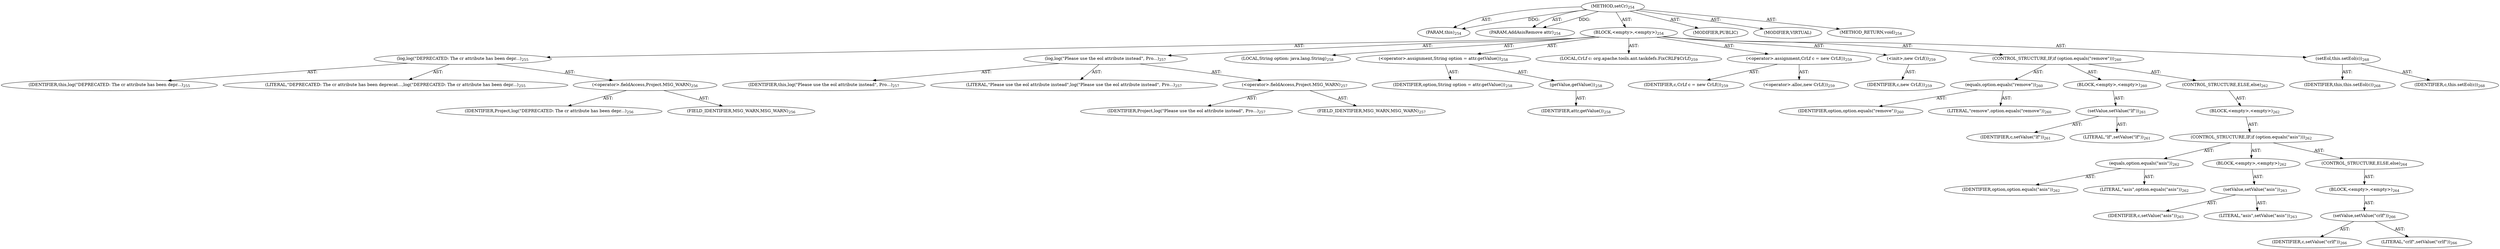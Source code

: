 digraph "setCr" {  
"111669149701" [label = <(METHOD,setCr)<SUB>254</SUB>> ]
"115964116995" [label = <(PARAM,this)<SUB>254</SUB>> ]
"115964117019" [label = <(PARAM,AddAsisRemove attr)<SUB>254</SUB>> ]
"25769803791" [label = <(BLOCK,&lt;empty&gt;,&lt;empty&gt;)<SUB>254</SUB>> ]
"30064771157" [label = <(log,log(&quot;DEPRECATED: The cr attribute has been depr...)<SUB>255</SUB>> ]
"68719476739" [label = <(IDENTIFIER,this,log(&quot;DEPRECATED: The cr attribute has been depr...)<SUB>255</SUB>> ]
"90194313236" [label = <(LITERAL,&quot;DEPRECATED: The cr attribute has been deprecat...,log(&quot;DEPRECATED: The cr attribute has been depr...)<SUB>255</SUB>> ]
"30064771158" [label = <(&lt;operator&gt;.fieldAccess,Project.MSG_WARN)<SUB>256</SUB>> ]
"68719476816" [label = <(IDENTIFIER,Project,log(&quot;DEPRECATED: The cr attribute has been depr...)<SUB>256</SUB>> ]
"55834574889" [label = <(FIELD_IDENTIFIER,MSG_WARN,MSG_WARN)<SUB>256</SUB>> ]
"30064771159" [label = <(log,log(&quot;Please use the eol attribute instead&quot;, Pro...)<SUB>257</SUB>> ]
"68719476740" [label = <(IDENTIFIER,this,log(&quot;Please use the eol attribute instead&quot;, Pro...)<SUB>257</SUB>> ]
"90194313237" [label = <(LITERAL,&quot;Please use the eol attribute instead&quot;,log(&quot;Please use the eol attribute instead&quot;, Pro...)<SUB>257</SUB>> ]
"30064771160" [label = <(&lt;operator&gt;.fieldAccess,Project.MSG_WARN)<SUB>257</SUB>> ]
"68719476817" [label = <(IDENTIFIER,Project,log(&quot;Please use the eol attribute instead&quot;, Pro...)<SUB>257</SUB>> ]
"55834574890" [label = <(FIELD_IDENTIFIER,MSG_WARN,MSG_WARN)<SUB>257</SUB>> ]
"94489280513" [label = <(LOCAL,String option: java.lang.String)<SUB>258</SUB>> ]
"30064771161" [label = <(&lt;operator&gt;.assignment,String option = attr.getValue())<SUB>258</SUB>> ]
"68719476818" [label = <(IDENTIFIER,option,String option = attr.getValue())<SUB>258</SUB>> ]
"30064771162" [label = <(getValue,getValue())<SUB>258</SUB>> ]
"68719476819" [label = <(IDENTIFIER,attr,getValue())<SUB>258</SUB>> ]
"94489280514" [label = <(LOCAL,CrLf c: org.apache.tools.ant.taskdefs.FixCRLF$CrLf)<SUB>259</SUB>> ]
"30064771163" [label = <(&lt;operator&gt;.assignment,CrLf c = new CrLf())<SUB>259</SUB>> ]
"68719476820" [label = <(IDENTIFIER,c,CrLf c = new CrLf())<SUB>259</SUB>> ]
"30064771164" [label = <(&lt;operator&gt;.alloc,new CrLf())<SUB>259</SUB>> ]
"30064771165" [label = <(&lt;init&gt;,new CrLf())<SUB>259</SUB>> ]
"68719476821" [label = <(IDENTIFIER,c,new CrLf())<SUB>259</SUB>> ]
"47244640266" [label = <(CONTROL_STRUCTURE,IF,if (option.equals(&quot;remove&quot;)))<SUB>260</SUB>> ]
"30064771166" [label = <(equals,option.equals(&quot;remove&quot;))<SUB>260</SUB>> ]
"68719476822" [label = <(IDENTIFIER,option,option.equals(&quot;remove&quot;))<SUB>260</SUB>> ]
"90194313238" [label = <(LITERAL,&quot;remove&quot;,option.equals(&quot;remove&quot;))<SUB>260</SUB>> ]
"25769803792" [label = <(BLOCK,&lt;empty&gt;,&lt;empty&gt;)<SUB>260</SUB>> ]
"30064771167" [label = <(setValue,setValue(&quot;lf&quot;))<SUB>261</SUB>> ]
"68719476823" [label = <(IDENTIFIER,c,setValue(&quot;lf&quot;))<SUB>261</SUB>> ]
"90194313239" [label = <(LITERAL,&quot;lf&quot;,setValue(&quot;lf&quot;))<SUB>261</SUB>> ]
"47244640267" [label = <(CONTROL_STRUCTURE,ELSE,else)<SUB>262</SUB>> ]
"25769803793" [label = <(BLOCK,&lt;empty&gt;,&lt;empty&gt;)<SUB>262</SUB>> ]
"47244640268" [label = <(CONTROL_STRUCTURE,IF,if (option.equals(&quot;asis&quot;)))<SUB>262</SUB>> ]
"30064771168" [label = <(equals,option.equals(&quot;asis&quot;))<SUB>262</SUB>> ]
"68719476824" [label = <(IDENTIFIER,option,option.equals(&quot;asis&quot;))<SUB>262</SUB>> ]
"90194313240" [label = <(LITERAL,&quot;asis&quot;,option.equals(&quot;asis&quot;))<SUB>262</SUB>> ]
"25769803794" [label = <(BLOCK,&lt;empty&gt;,&lt;empty&gt;)<SUB>262</SUB>> ]
"30064771169" [label = <(setValue,setValue(&quot;asis&quot;))<SUB>263</SUB>> ]
"68719476825" [label = <(IDENTIFIER,c,setValue(&quot;asis&quot;))<SUB>263</SUB>> ]
"90194313241" [label = <(LITERAL,&quot;asis&quot;,setValue(&quot;asis&quot;))<SUB>263</SUB>> ]
"47244640269" [label = <(CONTROL_STRUCTURE,ELSE,else)<SUB>264</SUB>> ]
"25769803795" [label = <(BLOCK,&lt;empty&gt;,&lt;empty&gt;)<SUB>264</SUB>> ]
"30064771170" [label = <(setValue,setValue(&quot;crlf&quot;))<SUB>266</SUB>> ]
"68719476826" [label = <(IDENTIFIER,c,setValue(&quot;crlf&quot;))<SUB>266</SUB>> ]
"90194313242" [label = <(LITERAL,&quot;crlf&quot;,setValue(&quot;crlf&quot;))<SUB>266</SUB>> ]
"30064771171" [label = <(setEol,this.setEol(c))<SUB>268</SUB>> ]
"68719476741" [label = <(IDENTIFIER,this,this.setEol(c))<SUB>268</SUB>> ]
"68719476827" [label = <(IDENTIFIER,c,this.setEol(c))<SUB>268</SUB>> ]
"133143986235" [label = <(MODIFIER,PUBLIC)> ]
"133143986236" [label = <(MODIFIER,VIRTUAL)> ]
"128849018885" [label = <(METHOD_RETURN,void)<SUB>254</SUB>> ]
  "111669149701" -> "115964116995"  [ label = "AST: "] 
  "111669149701" -> "115964117019"  [ label = "AST: "] 
  "111669149701" -> "25769803791"  [ label = "AST: "] 
  "111669149701" -> "133143986235"  [ label = "AST: "] 
  "111669149701" -> "133143986236"  [ label = "AST: "] 
  "111669149701" -> "128849018885"  [ label = "AST: "] 
  "25769803791" -> "30064771157"  [ label = "AST: "] 
  "25769803791" -> "30064771159"  [ label = "AST: "] 
  "25769803791" -> "94489280513"  [ label = "AST: "] 
  "25769803791" -> "30064771161"  [ label = "AST: "] 
  "25769803791" -> "94489280514"  [ label = "AST: "] 
  "25769803791" -> "30064771163"  [ label = "AST: "] 
  "25769803791" -> "30064771165"  [ label = "AST: "] 
  "25769803791" -> "47244640266"  [ label = "AST: "] 
  "25769803791" -> "30064771171"  [ label = "AST: "] 
  "30064771157" -> "68719476739"  [ label = "AST: "] 
  "30064771157" -> "90194313236"  [ label = "AST: "] 
  "30064771157" -> "30064771158"  [ label = "AST: "] 
  "30064771158" -> "68719476816"  [ label = "AST: "] 
  "30064771158" -> "55834574889"  [ label = "AST: "] 
  "30064771159" -> "68719476740"  [ label = "AST: "] 
  "30064771159" -> "90194313237"  [ label = "AST: "] 
  "30064771159" -> "30064771160"  [ label = "AST: "] 
  "30064771160" -> "68719476817"  [ label = "AST: "] 
  "30064771160" -> "55834574890"  [ label = "AST: "] 
  "30064771161" -> "68719476818"  [ label = "AST: "] 
  "30064771161" -> "30064771162"  [ label = "AST: "] 
  "30064771162" -> "68719476819"  [ label = "AST: "] 
  "30064771163" -> "68719476820"  [ label = "AST: "] 
  "30064771163" -> "30064771164"  [ label = "AST: "] 
  "30064771165" -> "68719476821"  [ label = "AST: "] 
  "47244640266" -> "30064771166"  [ label = "AST: "] 
  "47244640266" -> "25769803792"  [ label = "AST: "] 
  "47244640266" -> "47244640267"  [ label = "AST: "] 
  "30064771166" -> "68719476822"  [ label = "AST: "] 
  "30064771166" -> "90194313238"  [ label = "AST: "] 
  "25769803792" -> "30064771167"  [ label = "AST: "] 
  "30064771167" -> "68719476823"  [ label = "AST: "] 
  "30064771167" -> "90194313239"  [ label = "AST: "] 
  "47244640267" -> "25769803793"  [ label = "AST: "] 
  "25769803793" -> "47244640268"  [ label = "AST: "] 
  "47244640268" -> "30064771168"  [ label = "AST: "] 
  "47244640268" -> "25769803794"  [ label = "AST: "] 
  "47244640268" -> "47244640269"  [ label = "AST: "] 
  "30064771168" -> "68719476824"  [ label = "AST: "] 
  "30064771168" -> "90194313240"  [ label = "AST: "] 
  "25769803794" -> "30064771169"  [ label = "AST: "] 
  "30064771169" -> "68719476825"  [ label = "AST: "] 
  "30064771169" -> "90194313241"  [ label = "AST: "] 
  "47244640269" -> "25769803795"  [ label = "AST: "] 
  "25769803795" -> "30064771170"  [ label = "AST: "] 
  "30064771170" -> "68719476826"  [ label = "AST: "] 
  "30064771170" -> "90194313242"  [ label = "AST: "] 
  "30064771171" -> "68719476741"  [ label = "AST: "] 
  "30064771171" -> "68719476827"  [ label = "AST: "] 
  "111669149701" -> "115964116995"  [ label = "DDG: "] 
  "111669149701" -> "115964117019"  [ label = "DDG: "] 
}
